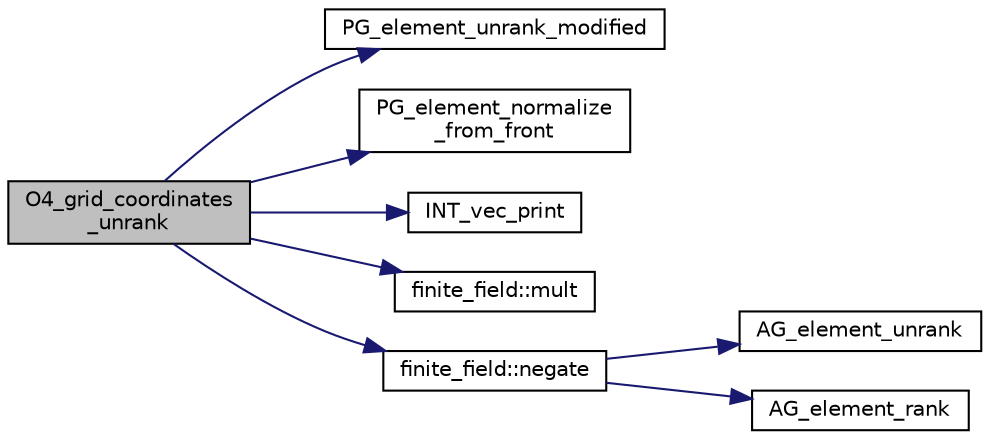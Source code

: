 digraph "O4_grid_coordinates_unrank"
{
  edge [fontname="Helvetica",fontsize="10",labelfontname="Helvetica",labelfontsize="10"];
  node [fontname="Helvetica",fontsize="10",shape=record];
  rankdir="LR";
  Node3270 [label="O4_grid_coordinates\l_unrank",height=0.2,width=0.4,color="black", fillcolor="grey75", style="filled", fontcolor="black"];
  Node3270 -> Node3271 [color="midnightblue",fontsize="10",style="solid",fontname="Helvetica"];
  Node3271 [label="PG_element_unrank_modified",height=0.2,width=0.4,color="black", fillcolor="white", style="filled",URL="$d4/d67/geometry_8h.html#a83ae9b605d496f6a90345303f6efae64"];
  Node3270 -> Node3272 [color="midnightblue",fontsize="10",style="solid",fontname="Helvetica"];
  Node3272 [label="PG_element_normalize\l_from_front",height=0.2,width=0.4,color="black", fillcolor="white", style="filled",URL="$d4/d67/geometry_8h.html#af675caf5f9975573455c8d93cb56bf95"];
  Node3270 -> Node3273 [color="midnightblue",fontsize="10",style="solid",fontname="Helvetica"];
  Node3273 [label="INT_vec_print",height=0.2,width=0.4,color="black", fillcolor="white", style="filled",URL="$df/dbf/sajeeb_8_c.html#a79a5901af0b47dd0d694109543c027fe"];
  Node3270 -> Node3274 [color="midnightblue",fontsize="10",style="solid",fontname="Helvetica"];
  Node3274 [label="finite_field::mult",height=0.2,width=0.4,color="black", fillcolor="white", style="filled",URL="$df/d5a/classfinite__field.html#a24fb5917aa6d4d656fd855b7f44a13b0"];
  Node3270 -> Node3275 [color="midnightblue",fontsize="10",style="solid",fontname="Helvetica"];
  Node3275 [label="finite_field::negate",height=0.2,width=0.4,color="black", fillcolor="white", style="filled",URL="$df/d5a/classfinite__field.html#aa9d798298f25d4a9262b5bc5f1733e31"];
  Node3275 -> Node3276 [color="midnightblue",fontsize="10",style="solid",fontname="Helvetica"];
  Node3276 [label="AG_element_unrank",height=0.2,width=0.4,color="black", fillcolor="white", style="filled",URL="$d4/d67/geometry_8h.html#a4a33b86c87b2879b97cfa1327abe2885"];
  Node3275 -> Node3277 [color="midnightblue",fontsize="10",style="solid",fontname="Helvetica"];
  Node3277 [label="AG_element_rank",height=0.2,width=0.4,color="black", fillcolor="white", style="filled",URL="$d4/d67/geometry_8h.html#ab2ac908d07dd8038fd996e26bdc75c17"];
}
